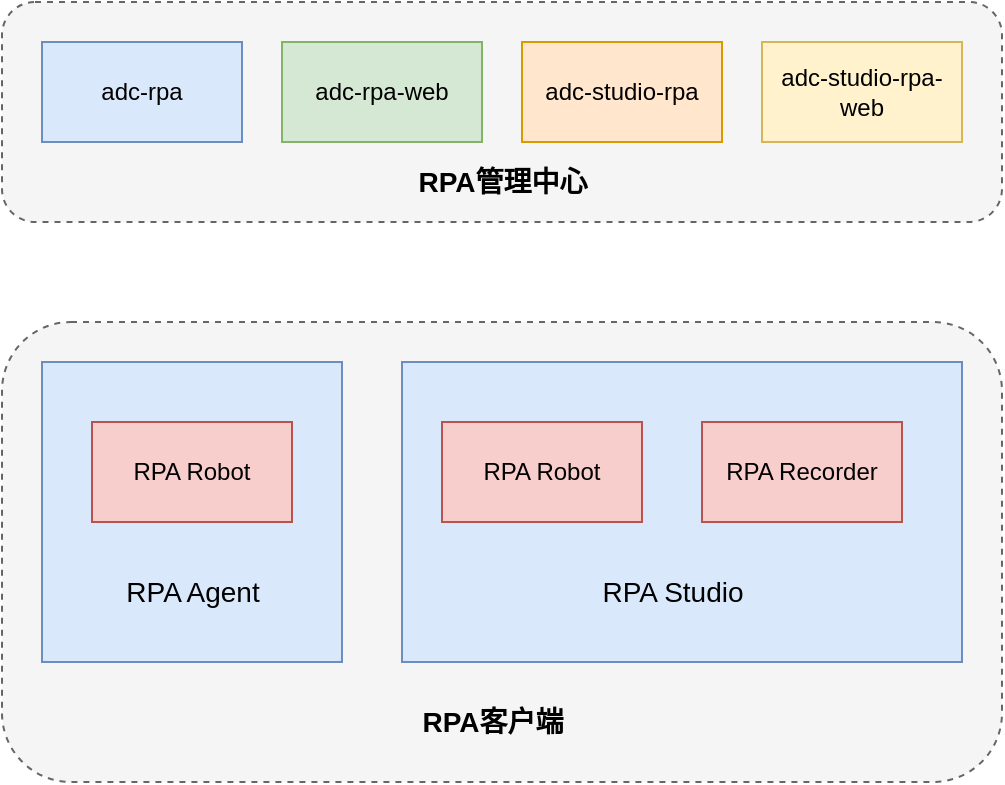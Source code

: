 <mxfile version="16.5.2" type="github">
  <diagram id="wU1skhxQD_yNddPGJ0A4" name="第 1 页">
    <mxGraphModel dx="1422" dy="762" grid="1" gridSize="10" guides="1" tooltips="1" connect="1" arrows="1" fold="1" page="1" pageScale="1" pageWidth="827" pageHeight="1169" math="0" shadow="0">
      <root>
        <mxCell id="0" />
        <mxCell id="1" parent="0" />
        <mxCell id="lZY1SaBGRvof_SRD84yj-26" value="" style="rounded=1;whiteSpace=wrap;html=1;fontFamily=Helvetica;fontSize=12;dashed=1;fillColor=#f5f5f5;fontColor=#333333;strokeColor=#666666;" vertex="1" parent="1">
          <mxGeometry x="160" y="280" width="500" height="110" as="geometry" />
        </mxCell>
        <mxCell id="lZY1SaBGRvof_SRD84yj-19" value="adc-rpa" style="rounded=0;whiteSpace=wrap;html=1;fontFamily=Helvetica;fontSize=12;fillColor=#dae8fc;strokeColor=#6c8ebf;" vertex="1" parent="1">
          <mxGeometry x="180" y="300" width="100" height="50" as="geometry" />
        </mxCell>
        <mxCell id="lZY1SaBGRvof_SRD84yj-21" value="adc-rpa-web" style="rounded=0;whiteSpace=wrap;html=1;fontFamily=Helvetica;fontSize=12;fillColor=#d5e8d4;strokeColor=#82b366;" vertex="1" parent="1">
          <mxGeometry x="300" y="300" width="100" height="50" as="geometry" />
        </mxCell>
        <mxCell id="lZY1SaBGRvof_SRD84yj-23" value="adc-studio-rpa" style="rounded=0;whiteSpace=wrap;html=1;fontFamily=Helvetica;fontSize=12;fillColor=#ffe6cc;strokeColor=#d79b00;" vertex="1" parent="1">
          <mxGeometry x="420" y="300" width="100" height="50" as="geometry" />
        </mxCell>
        <mxCell id="lZY1SaBGRvof_SRD84yj-24" value="adc-studio-rpa-web" style="rounded=0;whiteSpace=wrap;html=1;fontFamily=Helvetica;fontSize=12;fillColor=#fff2cc;strokeColor=#d6b656;" vertex="1" parent="1">
          <mxGeometry x="540" y="300" width="100" height="50" as="geometry" />
        </mxCell>
        <mxCell id="lZY1SaBGRvof_SRD84yj-29" style="edgeStyle=orthogonalEdgeStyle;rounded=0;orthogonalLoop=1;jettySize=auto;html=1;exitX=0.5;exitY=1;exitDx=0;exitDy=0;fontFamily=Helvetica;fontSize=12;strokeWidth=1;" edge="1" parent="1" source="lZY1SaBGRvof_SRD84yj-26" target="lZY1SaBGRvof_SRD84yj-26">
          <mxGeometry relative="1" as="geometry" />
        </mxCell>
        <mxCell id="lZY1SaBGRvof_SRD84yj-30" value="RPA管理中心" style="text;html=1;align=center;verticalAlign=middle;resizable=0;points=[];autosize=1;strokeColor=none;fillColor=none;fontSize=14;fontFamily=Helvetica;fontStyle=1" vertex="1" parent="1">
          <mxGeometry x="360" y="360" width="100" height="20" as="geometry" />
        </mxCell>
        <mxCell id="lZY1SaBGRvof_SRD84yj-31" value="" style="rounded=1;whiteSpace=wrap;html=1;fontFamily=Helvetica;fontSize=12;dashed=1;fillColor=#f5f5f5;fontColor=#333333;strokeColor=#666666;" vertex="1" parent="1">
          <mxGeometry x="160" y="440" width="500" height="230" as="geometry" />
        </mxCell>
        <mxCell id="lZY1SaBGRvof_SRD84yj-32" value="" style="rounded=0;whiteSpace=wrap;html=1;fontFamily=Helvetica;fontSize=12;fillColor=#dae8fc;strokeColor=#6c8ebf;" vertex="1" parent="1">
          <mxGeometry x="180" y="460" width="150" height="150" as="geometry" />
        </mxCell>
        <mxCell id="lZY1SaBGRvof_SRD84yj-33" value="" style="rounded=0;whiteSpace=wrap;html=1;fontFamily=Helvetica;fontSize=12;fillColor=#dae8fc;strokeColor=#6c8ebf;" vertex="1" parent="1">
          <mxGeometry x="360" y="460" width="280" height="150" as="geometry" />
        </mxCell>
        <mxCell id="lZY1SaBGRvof_SRD84yj-34" value="RPA Robot" style="rounded=0;whiteSpace=wrap;html=1;fontFamily=Helvetica;fontSize=12;fillColor=#f8cecc;strokeColor=#b85450;" vertex="1" parent="1">
          <mxGeometry x="380" y="490" width="100" height="50" as="geometry" />
        </mxCell>
        <mxCell id="lZY1SaBGRvof_SRD84yj-35" value="RPA Recorder" style="rounded=0;whiteSpace=wrap;html=1;fontFamily=Helvetica;fontSize=12;fillColor=#f8cecc;strokeColor=#b85450;" vertex="1" parent="1">
          <mxGeometry x="510" y="490" width="100" height="50" as="geometry" />
        </mxCell>
        <mxCell id="lZY1SaBGRvof_SRD84yj-36" value="RPA Robot" style="rounded=0;whiteSpace=wrap;html=1;fontFamily=Helvetica;fontSize=12;fillColor=#f8cecc;strokeColor=#b85450;" vertex="1" parent="1">
          <mxGeometry x="205" y="490" width="100" height="50" as="geometry" />
        </mxCell>
        <mxCell id="lZY1SaBGRvof_SRD84yj-37" value="RPA Agent" style="text;html=1;align=center;verticalAlign=middle;resizable=0;points=[];autosize=1;strokeColor=none;fillColor=none;fontSize=14;fontFamily=Helvetica;" vertex="1" parent="1">
          <mxGeometry x="215" y="565" width="80" height="20" as="geometry" />
        </mxCell>
        <mxCell id="lZY1SaBGRvof_SRD84yj-38" value="RPA Studio" style="text;html=1;align=center;verticalAlign=middle;resizable=0;points=[];autosize=1;strokeColor=none;fillColor=none;fontSize=14;fontFamily=Helvetica;" vertex="1" parent="1">
          <mxGeometry x="450" y="565" width="90" height="20" as="geometry" />
        </mxCell>
        <mxCell id="lZY1SaBGRvof_SRD84yj-42" value="RPA客户端" style="text;html=1;align=center;verticalAlign=middle;resizable=0;points=[];autosize=1;strokeColor=none;fillColor=none;fontSize=14;fontFamily=Helvetica;fontStyle=1" vertex="1" parent="1">
          <mxGeometry x="360" y="630" width="90" height="20" as="geometry" />
        </mxCell>
      </root>
    </mxGraphModel>
  </diagram>
</mxfile>
